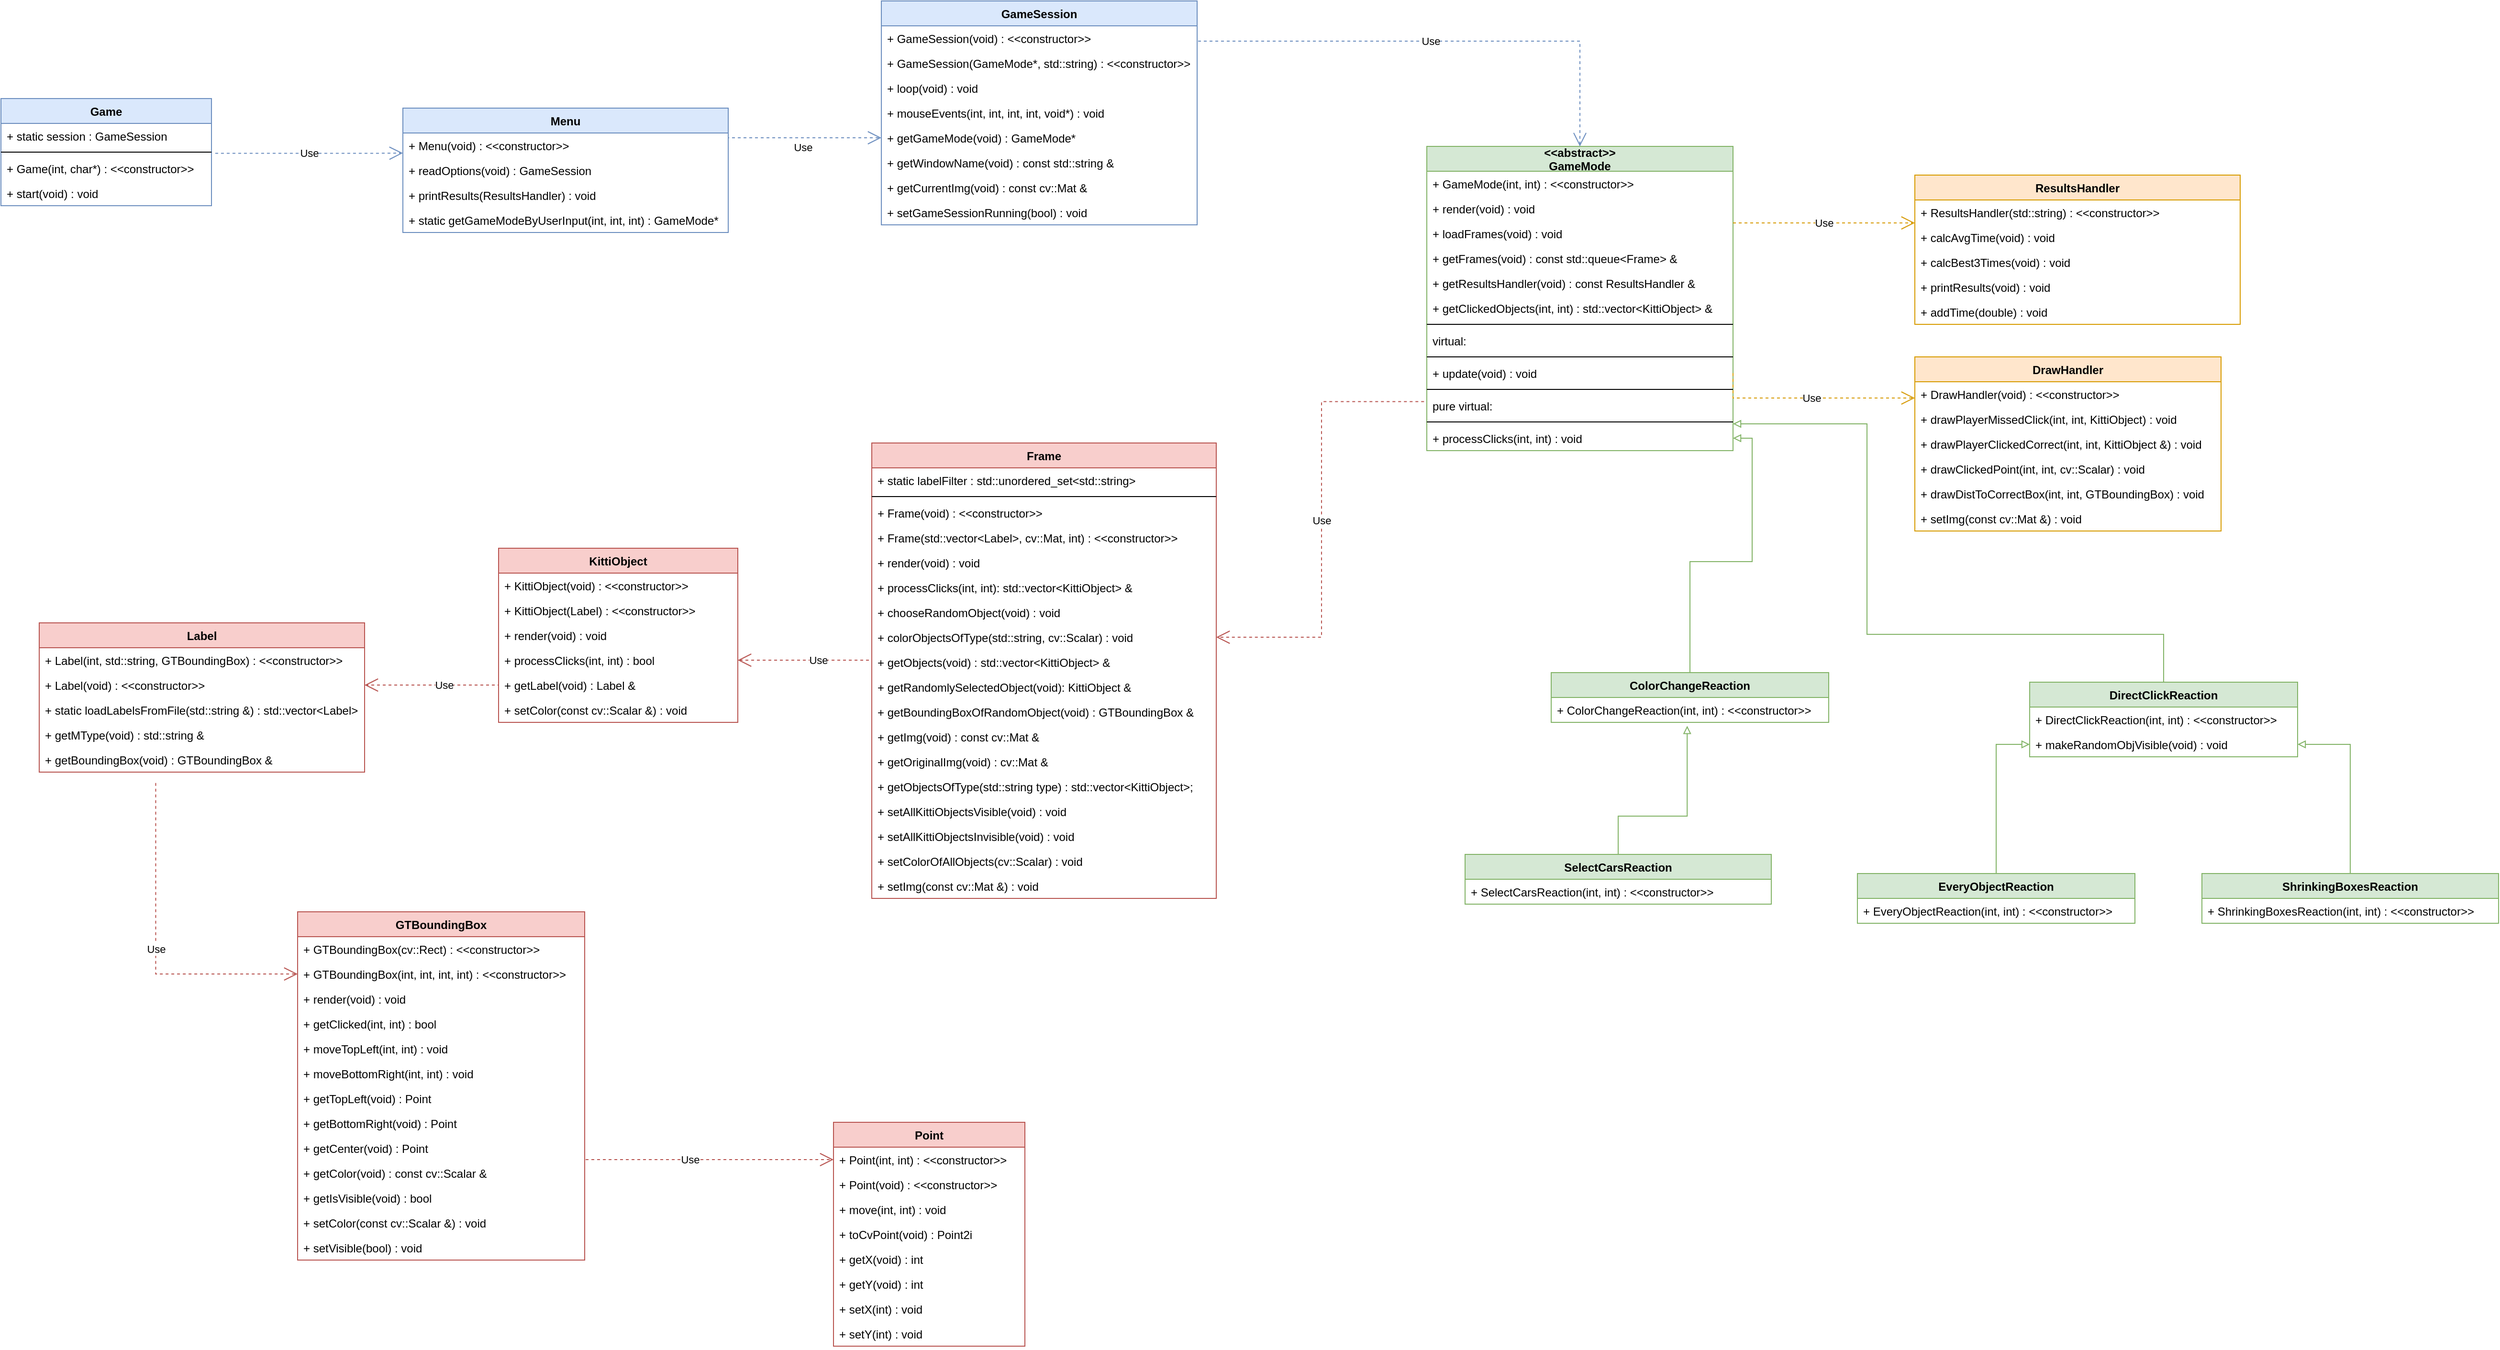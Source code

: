 <mxfile version="22.1.22" type="embed">
  <diagram id="x6piOwpeMdXFLb7wN4Yk" name="Page-1">
    <mxGraphModel dx="1351" dy="617" grid="1" gridSize="10" guides="1" tooltips="1" connect="1" arrows="1" fold="1" page="1" pageScale="1" pageWidth="850" pageHeight="1100" math="0" shadow="0">
      <root>
        <mxCell id="0" />
        <mxCell id="1" parent="0" />
        <mxCell id="378" value="Game" style="swimlane;fontStyle=1;childLayout=stackLayout;horizontal=1;startSize=26;horizontalStack=0;resizeParent=1;resizeParentMax=0;resizeLast=0;collapsible=1;marginBottom=0;fillColor=#dae8fc;strokeColor=#6c8ebf;fontColor=#000000;" parent="1" vertex="1">
          <mxGeometry x="-780" y="390" width="220" height="112" as="geometry" />
        </mxCell>
        <mxCell id="379" value="+ static session : GameSession" style="text;strokeColor=none;fillColor=none;align=left;verticalAlign=top;spacingLeft=4;spacingRight=4;overflow=hidden;rotatable=0;points=[[0,0.5],[1,0.5]];portConstraint=eastwest;" parent="378" vertex="1">
          <mxGeometry y="26" width="220" height="26" as="geometry" />
        </mxCell>
        <mxCell id="380" value="" style="line;strokeWidth=1;fillColor=none;align=left;verticalAlign=middle;spacingTop=-1;spacingLeft=3;spacingRight=3;rotatable=0;labelPosition=right;points=[];portConstraint=eastwest;" parent="378" vertex="1">
          <mxGeometry y="52" width="220" height="8" as="geometry" />
        </mxCell>
        <mxCell id="381" value="+ Game(int, char*) : &lt;&lt;constructor&gt;&gt;" style="text;strokeColor=none;fillColor=none;align=left;verticalAlign=top;spacingLeft=4;spacingRight=4;overflow=hidden;rotatable=0;points=[[0,0.5],[1,0.5]];portConstraint=eastwest;" parent="378" vertex="1">
          <mxGeometry y="60" width="220" height="26" as="geometry" />
        </mxCell>
        <mxCell id="383" value="+ start(void) : void" style="text;strokeColor=none;fillColor=none;align=left;verticalAlign=top;spacingLeft=4;spacingRight=4;overflow=hidden;rotatable=0;points=[[0,0.5],[1,0.5]];portConstraint=eastwest;" parent="378" vertex="1">
          <mxGeometry y="86" width="220" height="26" as="geometry" />
        </mxCell>
        <mxCell id="385" value="GameSession  " style="swimlane;fontStyle=1;childLayout=stackLayout;horizontal=1;startSize=26;horizontalStack=0;resizeParent=1;resizeParentMax=0;resizeLast=0;collapsible=1;marginBottom=0;fillColor=#dae8fc;strokeColor=#6c8ebf;fontColor=#000000;" parent="1" vertex="1">
          <mxGeometry x="140" y="288" width="330" height="234" as="geometry" />
        </mxCell>
        <mxCell id="386" value="+ GameSession(void) : &lt;&lt;constructor&gt;&gt;" style="text;strokeColor=none;fillColor=none;align=left;verticalAlign=top;spacingLeft=4;spacingRight=4;overflow=hidden;rotatable=0;points=[[0,0.5],[1,0.5]];portConstraint=eastwest;" parent="385" vertex="1">
          <mxGeometry y="26" width="330" height="26" as="geometry" />
        </mxCell>
        <mxCell id="387" value="+ GameSession(GameMode*, std::string) : &lt;&lt;constructor&gt;&gt;" style="text;strokeColor=none;fillColor=none;align=left;verticalAlign=top;spacingLeft=4;spacingRight=4;overflow=hidden;rotatable=0;points=[[0,0.5],[1,0.5]];portConstraint=eastwest;" parent="385" vertex="1">
          <mxGeometry y="52" width="330" height="26" as="geometry" />
        </mxCell>
        <mxCell id="388" value="+ loop(void) : void" style="text;strokeColor=none;fillColor=none;align=left;verticalAlign=top;spacingLeft=4;spacingRight=4;overflow=hidden;rotatable=0;points=[[0,0.5],[1,0.5]];portConstraint=eastwest;" parent="385" vertex="1">
          <mxGeometry y="78" width="330" height="26" as="geometry" />
        </mxCell>
        <mxCell id="391" value="+ mouseEvents(int, int, int, int, void*) : void" style="text;strokeColor=none;fillColor=none;align=left;verticalAlign=top;spacingLeft=4;spacingRight=4;overflow=hidden;rotatable=0;points=[[0,0.5],[1,0.5]];portConstraint=eastwest;" parent="385" vertex="1">
          <mxGeometry y="104" width="330" height="26" as="geometry" />
        </mxCell>
        <mxCell id="392" value="+ getGameMode(void) : GameMode*" style="text;strokeColor=none;fillColor=none;align=left;verticalAlign=top;spacingLeft=4;spacingRight=4;overflow=hidden;rotatable=0;points=[[0,0.5],[1,0.5]];portConstraint=eastwest;" parent="385" vertex="1">
          <mxGeometry y="130" width="330" height="26" as="geometry" />
        </mxCell>
        <mxCell id="393" value="+ getWindowName(void) : const std::string &amp;" style="text;strokeColor=none;fillColor=none;align=left;verticalAlign=top;spacingLeft=4;spacingRight=4;overflow=hidden;rotatable=0;points=[[0,0.5],[1,0.5]];portConstraint=eastwest;" parent="385" vertex="1">
          <mxGeometry y="156" width="330" height="26" as="geometry" />
        </mxCell>
        <mxCell id="395" value="+ getCurrentImg(void) : const cv::Mat &amp;" style="text;strokeColor=none;fillColor=none;align=left;verticalAlign=top;spacingLeft=4;spacingRight=4;overflow=hidden;rotatable=0;points=[[0,0.5],[1,0.5]];portConstraint=eastwest;" parent="385" vertex="1">
          <mxGeometry y="182" width="330" height="26" as="geometry" />
        </mxCell>
        <mxCell id="397" value="+ setGameSessionRunning(bool) : void" style="text;strokeColor=none;fillColor=none;align=left;verticalAlign=top;spacingLeft=4;spacingRight=4;overflow=hidden;rotatable=0;points=[[0,0.5],[1,0.5]];portConstraint=eastwest;" parent="385" vertex="1">
          <mxGeometry y="208" width="330" height="26" as="geometry" />
        </mxCell>
        <mxCell id="398" value="Menu" style="swimlane;fontStyle=1;childLayout=stackLayout;horizontal=1;startSize=26;horizontalStack=0;resizeParent=1;resizeParentMax=0;resizeLast=0;collapsible=1;marginBottom=0;fillColor=#dae8fc;strokeColor=#6c8ebf;fontColor=#000000;" parent="1" vertex="1">
          <mxGeometry x="-360" y="400" width="340" height="130" as="geometry" />
        </mxCell>
        <mxCell id="401" value="+ Menu(void) : &lt;&lt;constructor&gt;&gt;" style="text;strokeColor=none;fillColor=none;align=left;verticalAlign=top;spacingLeft=4;spacingRight=4;overflow=hidden;rotatable=0;points=[[0,0.5],[1,0.5]];portConstraint=eastwest;" parent="398" vertex="1">
          <mxGeometry y="26" width="340" height="26" as="geometry" />
        </mxCell>
        <mxCell id="402" value="+ readOptions(void) : GameSession" style="text;strokeColor=none;fillColor=none;align=left;verticalAlign=top;spacingLeft=4;spacingRight=4;overflow=hidden;rotatable=0;points=[[0,0.5],[1,0.5]];portConstraint=eastwest;" parent="398" vertex="1">
          <mxGeometry y="52" width="340" height="26" as="geometry" />
        </mxCell>
        <mxCell id="404" value="+ printResults(ResultsHandler) : void" style="text;strokeColor=none;fillColor=none;align=left;verticalAlign=top;spacingLeft=4;spacingRight=4;overflow=hidden;rotatable=0;points=[[0,0.5],[1,0.5]];portConstraint=eastwest;" parent="398" vertex="1">
          <mxGeometry y="78" width="340" height="26" as="geometry" />
        </mxCell>
        <mxCell id="403" value="+ static getGameModeByUserInput(int, int, int) : GameMode*" style="text;strokeColor=none;fillColor=none;align=left;verticalAlign=top;spacingLeft=4;spacingRight=4;overflow=hidden;rotatable=0;points=[[0,0.5],[1,0.5]];portConstraint=eastwest;" parent="398" vertex="1">
          <mxGeometry y="104" width="340" height="26" as="geometry" />
        </mxCell>
        <mxCell id="405" value="DrawHandler" style="swimlane;fontStyle=1;childLayout=stackLayout;horizontal=1;startSize=26;horizontalStack=0;resizeParent=1;resizeParentMax=0;resizeLast=0;collapsible=1;marginBottom=0;fillColor=#ffe6cc;strokeColor=#d79b00;fontColor=#000000;" parent="1" vertex="1">
          <mxGeometry x="1220" y="660" width="320" height="182" as="geometry" />
        </mxCell>
        <mxCell id="406" value="+ DrawHandler(void) : &lt;&lt;constructor&gt;&gt;" style="text;strokeColor=none;fillColor=none;align=left;verticalAlign=top;spacingLeft=4;spacingRight=4;overflow=hidden;rotatable=0;points=[[0,0.5],[1,0.5]];portConstraint=eastwest;" parent="405" vertex="1">
          <mxGeometry y="26" width="320" height="26" as="geometry" />
        </mxCell>
        <mxCell id="407" value="+ drawPlayerMissedClick(int, int, KittiObject) : void" style="text;strokeColor=none;fillColor=none;align=left;verticalAlign=top;spacingLeft=4;spacingRight=4;overflow=hidden;rotatable=0;points=[[0,0.5],[1,0.5]];portConstraint=eastwest;" parent="405" vertex="1">
          <mxGeometry y="52" width="320" height="26" as="geometry" />
        </mxCell>
        <mxCell id="408" value="+ drawPlayerClickedCorrect(int, int, KittiObject &amp;) : void" style="text;strokeColor=none;fillColor=none;align=left;verticalAlign=top;spacingLeft=4;spacingRight=4;overflow=hidden;rotatable=0;points=[[0,0.5],[1,0.5]];portConstraint=eastwest;" parent="405" vertex="1">
          <mxGeometry y="78" width="320" height="26" as="geometry" />
        </mxCell>
        <mxCell id="409" value="+ drawClickedPoint(int, int, cv::Scalar) : void" style="text;strokeColor=none;fillColor=none;align=left;verticalAlign=top;spacingLeft=4;spacingRight=4;overflow=hidden;rotatable=0;points=[[0,0.5],[1,0.5]];portConstraint=eastwest;" parent="405" vertex="1">
          <mxGeometry y="104" width="320" height="26" as="geometry" />
        </mxCell>
        <mxCell id="410" value="+ drawDistToCorrectBox(int, int, GTBoundingBox) : void" style="text;strokeColor=none;fillColor=none;align=left;verticalAlign=top;spacingLeft=4;spacingRight=4;overflow=hidden;rotatable=0;points=[[0,0.5],[1,0.5]];portConstraint=eastwest;" parent="405" vertex="1">
          <mxGeometry y="130" width="320" height="26" as="geometry" />
        </mxCell>
        <mxCell id="411" value="+ setImg(const cv::Mat &amp;) : void" style="text;strokeColor=none;fillColor=none;align=left;verticalAlign=top;spacingLeft=4;spacingRight=4;overflow=hidden;rotatable=0;points=[[0,0.5],[1,0.5]];portConstraint=eastwest;" parent="405" vertex="1">
          <mxGeometry y="156" width="320" height="26" as="geometry" />
        </mxCell>
        <mxCell id="412" value="Frame" style="swimlane;fontStyle=1;childLayout=stackLayout;horizontal=1;startSize=26;horizontalStack=0;resizeParent=1;resizeParentMax=0;resizeLast=0;collapsible=1;marginBottom=0;fillColor=#f8cecc;strokeColor=#b85450;fontColor=#000000;" parent="1" vertex="1">
          <mxGeometry x="130" y="750" width="360" height="476" as="geometry" />
        </mxCell>
        <mxCell id="561" value="+ static labelFilter : std::unordered_set&lt;std::string&gt;" style="text;strokeColor=none;fillColor=none;align=left;verticalAlign=top;spacingLeft=4;spacingRight=4;overflow=hidden;rotatable=0;points=[[0,0.5],[1,0.5]];portConstraint=eastwest;" vertex="1" parent="412">
          <mxGeometry y="26" width="360" height="26" as="geometry" />
        </mxCell>
        <mxCell id="562" value="" style="line;strokeWidth=1;fillColor=none;align=left;verticalAlign=middle;spacingTop=-1;spacingLeft=3;spacingRight=3;rotatable=0;labelPosition=right;points=[];portConstraint=eastwest;" vertex="1" parent="412">
          <mxGeometry y="52" width="360" height="8" as="geometry" />
        </mxCell>
        <mxCell id="413" value="+ Frame(void) : &lt;&lt;constructor&gt;&gt;" style="text;strokeColor=none;fillColor=none;align=left;verticalAlign=top;spacingLeft=4;spacingRight=4;overflow=hidden;rotatable=0;points=[[0,0.5],[1,0.5]];portConstraint=eastwest;" parent="412" vertex="1">
          <mxGeometry y="60" width="360" height="26" as="geometry" />
        </mxCell>
        <mxCell id="414" value="+ Frame(std::vector&lt;Label&gt;, cv::Mat, int) : &lt;&lt;constructor&gt;&gt;" style="text;strokeColor=none;fillColor=none;align=left;verticalAlign=top;spacingLeft=4;spacingRight=4;overflow=hidden;rotatable=0;points=[[0,0.5],[1,0.5]];portConstraint=eastwest;" parent="412" vertex="1">
          <mxGeometry y="86" width="360" height="26" as="geometry" />
        </mxCell>
        <mxCell id="416" value="+ render(void) : void" style="text;strokeColor=none;fillColor=none;align=left;verticalAlign=top;spacingLeft=4;spacingRight=4;overflow=hidden;rotatable=0;points=[[0,0.5],[1,0.5]];portConstraint=eastwest;" parent="412" vertex="1">
          <mxGeometry y="112" width="360" height="26" as="geometry" />
        </mxCell>
        <mxCell id="417" value="+ processClicks(int, int): std::vector&lt;KittiObject&gt; &amp;" style="text;strokeColor=none;fillColor=none;align=left;verticalAlign=top;spacingLeft=4;spacingRight=4;overflow=hidden;rotatable=0;points=[[0,0.5],[1,0.5]];portConstraint=eastwest;" parent="412" vertex="1">
          <mxGeometry y="138" width="360" height="26" as="geometry" />
        </mxCell>
        <mxCell id="418" value="+ chooseRandomObject(void) : void" style="text;strokeColor=none;fillColor=none;align=left;verticalAlign=top;spacingLeft=4;spacingRight=4;overflow=hidden;rotatable=0;points=[[0,0.5],[1,0.5]];portConstraint=eastwest;" parent="412" vertex="1">
          <mxGeometry y="164" width="360" height="26" as="geometry" />
        </mxCell>
        <mxCell id="428" value="+ colorObjectsOfType(std::string, cv::Scalar) : void" style="text;strokeColor=none;fillColor=none;align=left;verticalAlign=top;spacingLeft=4;spacingRight=4;overflow=hidden;rotatable=0;points=[[0,0.5],[1,0.5]];portConstraint=eastwest;" parent="412" vertex="1">
          <mxGeometry y="190" width="360" height="26" as="geometry" />
        </mxCell>
        <mxCell id="421" value="+ getObjects(void) : std::vector&lt;KittiObject&gt; &amp;" style="text;strokeColor=none;fillColor=none;align=left;verticalAlign=top;spacingLeft=4;spacingRight=4;overflow=hidden;rotatable=0;points=[[0,0.5],[1,0.5]];portConstraint=eastwest;" parent="412" vertex="1">
          <mxGeometry y="216" width="360" height="26" as="geometry" />
        </mxCell>
        <mxCell id="422" value="+ getRandomlySelectedObject(void): KittiObject &amp;" style="text;strokeColor=none;fillColor=none;align=left;verticalAlign=top;spacingLeft=4;spacingRight=4;overflow=hidden;rotatable=0;points=[[0,0.5],[1,0.5]];portConstraint=eastwest;" parent="412" vertex="1">
          <mxGeometry y="242" width="360" height="26" as="geometry" />
        </mxCell>
        <mxCell id="423" value="+ getBoundingBoxOfRandomObject(void) : GTBoundingBox &amp;" style="text;strokeColor=none;fillColor=none;align=left;verticalAlign=top;spacingLeft=4;spacingRight=4;overflow=hidden;rotatable=0;points=[[0,0.5],[1,0.5]];portConstraint=eastwest;" parent="412" vertex="1">
          <mxGeometry y="268" width="360" height="26" as="geometry" />
        </mxCell>
        <mxCell id="426" value="+ getImg(void) : const cv::Mat &amp;" style="text;strokeColor=none;fillColor=none;align=left;verticalAlign=top;spacingLeft=4;spacingRight=4;overflow=hidden;rotatable=0;points=[[0,0.5],[1,0.5]];portConstraint=eastwest;" parent="412" vertex="1">
          <mxGeometry y="294" width="360" height="26" as="geometry" />
        </mxCell>
        <mxCell id="427" value="+ getOriginalImg(void) : cv::Mat &amp;" style="text;strokeColor=none;fillColor=none;align=left;verticalAlign=top;spacingLeft=4;spacingRight=4;overflow=hidden;rotatable=0;points=[[0,0.5],[1,0.5]];portConstraint=eastwest;" parent="412" vertex="1">
          <mxGeometry y="320" width="360" height="26" as="geometry" />
        </mxCell>
        <mxCell id="429" value="+ getObjectsOfType(std::string type) : std::vector&lt;KittiObject&gt;;" style="text;strokeColor=none;fillColor=none;align=left;verticalAlign=top;spacingLeft=4;spacingRight=4;overflow=hidden;rotatable=0;points=[[0,0.5],[1,0.5]];portConstraint=eastwest;" parent="412" vertex="1">
          <mxGeometry y="346" width="360" height="26" as="geometry" />
        </mxCell>
        <mxCell id="419" value="+ setAllKittiObjectsVisible(void) : void" style="text;strokeColor=none;fillColor=none;align=left;verticalAlign=top;spacingLeft=4;spacingRight=4;overflow=hidden;rotatable=0;points=[[0,0.5],[1,0.5]];portConstraint=eastwest;" parent="412" vertex="1">
          <mxGeometry y="372" width="360" height="26" as="geometry" />
        </mxCell>
        <mxCell id="420" value="+ setAllKittiObjectsInvisible(void) : void" style="text;strokeColor=none;fillColor=none;align=left;verticalAlign=top;spacingLeft=4;spacingRight=4;overflow=hidden;rotatable=0;points=[[0,0.5],[1,0.5]];portConstraint=eastwest;" parent="412" vertex="1">
          <mxGeometry y="398" width="360" height="26" as="geometry" />
        </mxCell>
        <mxCell id="424" value="+ setColorOfAllObjects(cv::Scalar) : void" style="text;strokeColor=none;fillColor=none;align=left;verticalAlign=top;spacingLeft=4;spacingRight=4;overflow=hidden;rotatable=0;points=[[0,0.5],[1,0.5]];portConstraint=eastwest;" parent="412" vertex="1">
          <mxGeometry y="424" width="360" height="26" as="geometry" />
        </mxCell>
        <mxCell id="425" value="+ setImg(const cv::Mat &amp;) : void" style="text;strokeColor=none;fillColor=none;align=left;verticalAlign=top;spacingLeft=4;spacingRight=4;overflow=hidden;rotatable=0;points=[[0,0.5],[1,0.5]];portConstraint=eastwest;" parent="412" vertex="1">
          <mxGeometry y="450" width="360" height="26" as="geometry" />
        </mxCell>
        <mxCell id="430" value="KittiObject" style="swimlane;fontStyle=1;childLayout=stackLayout;horizontal=1;startSize=26;horizontalStack=0;resizeParent=1;resizeParentMax=0;resizeLast=0;collapsible=1;marginBottom=0;fillColor=#f8cecc;strokeColor=#b85450;fontColor=#000000;" parent="1" vertex="1">
          <mxGeometry x="-260" y="860" width="250" height="182" as="geometry" />
        </mxCell>
        <mxCell id="431" value="+ KittiObject(void) : &lt;&lt;constructor&gt;&gt;" style="text;strokeColor=none;fillColor=none;align=left;verticalAlign=top;spacingLeft=4;spacingRight=4;overflow=hidden;rotatable=0;points=[[0,0.5],[1,0.5]];portConstraint=eastwest;" parent="430" vertex="1">
          <mxGeometry y="26" width="250" height="26" as="geometry" />
        </mxCell>
        <mxCell id="433" value="+ KittiObject(Label) : &lt;&lt;constructor&gt;&gt;" style="text;strokeColor=none;fillColor=none;align=left;verticalAlign=top;spacingLeft=4;spacingRight=4;overflow=hidden;rotatable=0;points=[[0,0.5],[1,0.5]];portConstraint=eastwest;" parent="430" vertex="1">
          <mxGeometry y="52" width="250" height="26" as="geometry" />
        </mxCell>
        <mxCell id="434" value="+ render(void) : void" style="text;strokeColor=none;fillColor=none;align=left;verticalAlign=top;spacingLeft=4;spacingRight=4;overflow=hidden;rotatable=0;points=[[0,0.5],[1,0.5]];portConstraint=eastwest;" parent="430" vertex="1">
          <mxGeometry y="78" width="250" height="26" as="geometry" />
        </mxCell>
        <mxCell id="437" value="+ processClicks(int, int) : bool" style="text;strokeColor=none;fillColor=none;align=left;verticalAlign=top;spacingLeft=4;spacingRight=4;overflow=hidden;rotatable=0;points=[[0,0.5],[1,0.5]];portConstraint=eastwest;" parent="430" vertex="1">
          <mxGeometry y="104" width="250" height="26" as="geometry" />
        </mxCell>
        <mxCell id="438" value="+ getLabel(void) : Label &amp;" style="text;strokeColor=none;fillColor=none;align=left;verticalAlign=top;spacingLeft=4;spacingRight=4;overflow=hidden;rotatable=0;points=[[0,0.5],[1,0.5]];portConstraint=eastwest;" parent="430" vertex="1">
          <mxGeometry y="130" width="250" height="26" as="geometry" />
        </mxCell>
        <mxCell id="435" value="+ setColor(const cv::Scalar &amp;) : void" style="text;strokeColor=none;fillColor=none;align=left;verticalAlign=top;spacingLeft=4;spacingRight=4;overflow=hidden;rotatable=0;points=[[0,0.5],[1,0.5]];portConstraint=eastwest;" parent="430" vertex="1">
          <mxGeometry y="156" width="250" height="26" as="geometry" />
        </mxCell>
        <mxCell id="439" value="ResultsHandler" style="swimlane;fontStyle=1;childLayout=stackLayout;horizontal=1;startSize=26;horizontalStack=0;resizeParent=1;resizeParentMax=0;resizeLast=0;collapsible=1;marginBottom=0;fillColor=#ffe6cc;strokeColor=#d79b00;fontColor=#000000;" parent="1" vertex="1">
          <mxGeometry x="1220" y="470" width="340" height="156" as="geometry" />
        </mxCell>
        <mxCell id="440" value="+ ResultsHandler(std::string) : &lt;&lt;constructor&gt;&gt;" style="text;strokeColor=none;fillColor=none;align=left;verticalAlign=top;spacingLeft=4;spacingRight=4;overflow=hidden;rotatable=0;points=[[0,0.5],[1,0.5]];portConstraint=eastwest;" parent="439" vertex="1">
          <mxGeometry y="26" width="340" height="26" as="geometry" />
        </mxCell>
        <mxCell id="441" value="+ calcAvgTime(void) : void" style="text;strokeColor=none;fillColor=none;align=left;verticalAlign=top;spacingLeft=4;spacingRight=4;overflow=hidden;rotatable=0;points=[[0,0.5],[1,0.5]];portConstraint=eastwest;" parent="439" vertex="1">
          <mxGeometry y="52" width="340" height="26" as="geometry" />
        </mxCell>
        <mxCell id="442" value="+ calcBest3Times(void) : void" style="text;strokeColor=none;fillColor=none;align=left;verticalAlign=top;spacingLeft=4;spacingRight=4;overflow=hidden;rotatable=0;points=[[0,0.5],[1,0.5]];portConstraint=eastwest;" parent="439" vertex="1">
          <mxGeometry y="78" width="340" height="26" as="geometry" />
        </mxCell>
        <mxCell id="443" value="+ printResults(void) : void" style="text;strokeColor=none;fillColor=none;align=left;verticalAlign=top;spacingLeft=4;spacingRight=4;overflow=hidden;rotatable=0;points=[[0,0.5],[1,0.5]];portConstraint=eastwest;" parent="439" vertex="1">
          <mxGeometry y="104" width="340" height="26" as="geometry" />
        </mxCell>
        <mxCell id="444" value="+ addTime(double) : void" style="text;strokeColor=none;fillColor=none;align=left;verticalAlign=top;spacingLeft=4;spacingRight=4;overflow=hidden;rotatable=0;points=[[0,0.5],[1,0.5]];portConstraint=eastwest;" parent="439" vertex="1">
          <mxGeometry y="130" width="340" height="26" as="geometry" />
        </mxCell>
        <mxCell id="445" value="&lt;&lt;abstract&gt;&gt;&#xa;GameMode" style="swimlane;fontStyle=1;childLayout=stackLayout;horizontal=1;startSize=26;horizontalStack=0;resizeParent=1;resizeParentMax=0;resizeLast=0;collapsible=1;marginBottom=0;fillColor=#d5e8d4;strokeColor=#82b366;fontColor=#000000;verticalAlign=middle;" parent="1" vertex="1">
          <mxGeometry x="710" y="440" width="320" height="318" as="geometry" />
        </mxCell>
        <mxCell id="446" value="+ GameMode(int, int) : &lt;&lt;constructor&gt;&gt;" style="text;strokeColor=none;fillColor=none;align=left;verticalAlign=top;spacingLeft=4;spacingRight=4;overflow=hidden;rotatable=0;points=[[0,0.5],[1,0.5]];portConstraint=eastwest;" parent="445" vertex="1">
          <mxGeometry y="26" width="320" height="26" as="geometry" />
        </mxCell>
        <mxCell id="447" value="+ render(void) : void" style="text;strokeColor=none;fillColor=none;align=left;verticalAlign=top;spacingLeft=4;spacingRight=4;overflow=hidden;rotatable=0;points=[[0,0.5],[1,0.5]];portConstraint=eastwest;" parent="445" vertex="1">
          <mxGeometry y="52" width="320" height="26" as="geometry" />
        </mxCell>
        <mxCell id="449" value="+ loadFrames(void) : void" style="text;strokeColor=none;fillColor=none;align=left;verticalAlign=top;spacingLeft=4;spacingRight=4;overflow=hidden;rotatable=0;points=[[0,0.5],[1,0.5]];portConstraint=eastwest;" parent="445" vertex="1">
          <mxGeometry y="78" width="320" height="26" as="geometry" />
        </mxCell>
        <mxCell id="453" value="+ getFrames(void) : const std::queue&lt;Frame&gt; &amp;" style="text;strokeColor=none;fillColor=none;align=left;verticalAlign=top;spacingLeft=4;spacingRight=4;overflow=hidden;rotatable=0;points=[[0,0.5],[1,0.5]];portConstraint=eastwest;" parent="445" vertex="1">
          <mxGeometry y="104" width="320" height="26" as="geometry" />
        </mxCell>
        <mxCell id="454" value="+ getResultsHandler(void) : const ResultsHandler &amp;" style="text;strokeColor=none;fillColor=none;align=left;verticalAlign=top;spacingLeft=4;spacingRight=4;overflow=hidden;rotatable=0;points=[[0,0.5],[1,0.5]];portConstraint=eastwest;" parent="445" vertex="1">
          <mxGeometry y="130" width="320" height="26" as="geometry" />
        </mxCell>
        <mxCell id="451" value="+ getClickedObjects(int, int) : std::vector&lt;KittiObject&gt; &amp;" style="text;strokeColor=none;fillColor=none;align=left;verticalAlign=top;spacingLeft=4;spacingRight=4;overflow=hidden;rotatable=0;points=[[0,0.5],[1,0.5]];portConstraint=eastwest;" parent="445" vertex="1">
          <mxGeometry y="156" width="320" height="26" as="geometry" />
        </mxCell>
        <mxCell id="455" value="" style="line;strokeWidth=1;fillColor=none;align=left;verticalAlign=middle;spacingTop=-1;spacingLeft=3;spacingRight=3;rotatable=0;labelPosition=right;points=[];portConstraint=eastwest;" parent="445" vertex="1">
          <mxGeometry y="182" width="320" height="8" as="geometry" />
        </mxCell>
        <mxCell id="456" value="virtual:" style="text;strokeColor=none;fillColor=none;align=left;verticalAlign=top;spacingLeft=4;spacingRight=4;overflow=hidden;rotatable=0;points=[[0,0.5],[1,0.5]];portConstraint=eastwest;" parent="445" vertex="1">
          <mxGeometry y="190" width="320" height="26" as="geometry" />
        </mxCell>
        <mxCell id="457" value="" style="line;strokeWidth=1;fillColor=none;align=left;verticalAlign=middle;spacingTop=-1;spacingLeft=3;spacingRight=3;rotatable=0;labelPosition=right;points=[];portConstraint=eastwest;" parent="445" vertex="1">
          <mxGeometry y="216" width="320" height="8" as="geometry" />
        </mxCell>
        <mxCell id="458" value="+ update(void) : void" style="text;strokeColor=none;fillColor=none;align=left;verticalAlign=top;spacingLeft=4;spacingRight=4;overflow=hidden;rotatable=0;points=[[0,0.5],[1,0.5]];portConstraint=eastwest;" parent="445" vertex="1">
          <mxGeometry y="224" width="320" height="26" as="geometry" />
        </mxCell>
        <mxCell id="461" value="" style="line;strokeWidth=1;fillColor=none;align=left;verticalAlign=middle;spacingTop=-1;spacingLeft=3;spacingRight=3;rotatable=0;labelPosition=right;points=[];portConstraint=eastwest;" parent="445" vertex="1">
          <mxGeometry y="250" width="320" height="8" as="geometry" />
        </mxCell>
        <mxCell id="462" value="pure virtual:" style="text;strokeColor=none;fillColor=none;align=left;verticalAlign=top;spacingLeft=4;spacingRight=4;overflow=hidden;rotatable=0;points=[[0,0.5],[1,0.5]];portConstraint=eastwest;" parent="445" vertex="1">
          <mxGeometry y="258" width="320" height="26" as="geometry" />
        </mxCell>
        <mxCell id="463" value="" style="line;strokeWidth=1;fillColor=none;align=left;verticalAlign=middle;spacingTop=-1;spacingLeft=3;spacingRight=3;rotatable=0;labelPosition=right;points=[];portConstraint=eastwest;" parent="445" vertex="1">
          <mxGeometry y="284" width="320" height="8" as="geometry" />
        </mxCell>
        <mxCell id="465" value="+ processClicks(int, int) : void" style="text;strokeColor=none;fillColor=none;align=left;verticalAlign=top;spacingLeft=4;spacingRight=4;overflow=hidden;rotatable=0;points=[[0,0.5],[1,0.5]];portConstraint=eastwest;" parent="445" vertex="1">
          <mxGeometry y="292" width="320" height="26" as="geometry" />
        </mxCell>
        <mxCell id="466" value="ColorChangeReaction  " style="swimlane;fontStyle=1;childLayout=stackLayout;horizontal=1;startSize=26;horizontalStack=0;resizeParent=1;resizeParentMax=0;resizeLast=0;collapsible=1;marginBottom=0;fillColor=#d5e8d4;strokeColor=#82b366;fontColor=#000000;" parent="1" vertex="1">
          <mxGeometry x="840" y="990" width="290" height="52" as="geometry" />
        </mxCell>
        <mxCell id="467" value="+ ColorChangeReaction(int, int) : &lt;&lt;constructor&gt;&gt;" style="text;strokeColor=none;fillColor=none;align=left;verticalAlign=top;spacingLeft=4;spacingRight=4;overflow=hidden;rotatable=0;points=[[0,0.5],[1,0.5]];portConstraint=eastwest;" parent="466" vertex="1">
          <mxGeometry y="26" width="290" height="26" as="geometry" />
        </mxCell>
        <mxCell id="473" value="DirectClickReaction" style="swimlane;fontStyle=1;childLayout=stackLayout;horizontal=1;startSize=26;horizontalStack=0;resizeParent=1;resizeParentMax=0;resizeLast=0;collapsible=1;marginBottom=0;fillColor=#d5e8d4;strokeColor=#82b366;fontColor=#000000;" parent="1" vertex="1">
          <mxGeometry x="1340" y="1000" width="280" height="78" as="geometry" />
        </mxCell>
        <mxCell id="474" value="+ DirectClickReaction(int, int) : &lt;&lt;constructor&gt;&gt;" style="text;strokeColor=none;fillColor=none;align=left;verticalAlign=top;spacingLeft=4;spacingRight=4;overflow=hidden;rotatable=0;points=[[0,0.5],[1,0.5]];portConstraint=eastwest;" parent="473" vertex="1">
          <mxGeometry y="26" width="280" height="26" as="geometry" />
        </mxCell>
        <mxCell id="476" value="+ makeRandomObjVisible(void) : void" style="text;strokeColor=none;fillColor=none;align=left;verticalAlign=top;spacingLeft=4;spacingRight=4;overflow=hidden;rotatable=0;points=[[0,0.5],[1,0.5]];portConstraint=eastwest;" parent="473" vertex="1">
          <mxGeometry y="52" width="280" height="26" as="geometry" />
        </mxCell>
        <mxCell id="477" value="EveryObjectReaction" style="swimlane;fontStyle=1;childLayout=stackLayout;horizontal=1;startSize=26;horizontalStack=0;resizeParent=1;resizeParentMax=0;resizeLast=0;collapsible=1;marginBottom=0;fillColor=#d5e8d4;strokeColor=#82b366;fontColor=#000000;" parent="1" vertex="1">
          <mxGeometry x="1160" y="1200" width="290" height="52" as="geometry" />
        </mxCell>
        <mxCell id="478" value="+ EveryObjectReaction(int, int) : &lt;&lt;constructor&gt;&gt;" style="text;strokeColor=none;fillColor=none;align=left;verticalAlign=top;spacingLeft=4;spacingRight=4;overflow=hidden;rotatable=0;points=[[0,0.5],[1,0.5]];portConstraint=eastwest;fontColor=#000000;" parent="477" vertex="1">
          <mxGeometry y="26" width="290" height="26" as="geometry" />
        </mxCell>
        <mxCell id="479" value="SelectCarsReaction" style="swimlane;fontStyle=1;childLayout=stackLayout;horizontal=1;startSize=26;horizontalStack=0;resizeParent=1;resizeParentMax=0;resizeLast=0;collapsible=1;marginBottom=0;fillColor=#d5e8d4;strokeColor=#82b366;fontColor=#000000;" parent="1" vertex="1">
          <mxGeometry x="750" y="1180" width="320" height="52" as="geometry" />
        </mxCell>
        <mxCell id="480" value="+ SelectCarsReaction(int, int) : &lt;&lt;constructor&gt;&gt;" style="text;strokeColor=none;fillColor=none;align=left;verticalAlign=top;spacingLeft=4;spacingRight=4;overflow=hidden;rotatable=0;points=[[0,0.5],[1,0.5]];portConstraint=eastwest;" parent="479" vertex="1">
          <mxGeometry y="26" width="320" height="26" as="geometry" />
        </mxCell>
        <mxCell id="488" value="ShrinkingBoxesReaction" style="swimlane;fontStyle=1;childLayout=stackLayout;horizontal=1;startSize=26;horizontalStack=0;resizeParent=1;resizeParentMax=0;resizeLast=0;collapsible=1;marginBottom=0;fillColor=#d5e8d4;strokeColor=#82b366;fontColor=#000000;" parent="1" vertex="1">
          <mxGeometry x="1520" y="1200" width="310" height="52" as="geometry" />
        </mxCell>
        <mxCell id="489" value="+ ShrinkingBoxesReaction(int, int) : &lt;&lt;constructor&gt;&gt;" style="text;strokeColor=none;fillColor=none;align=left;verticalAlign=top;spacingLeft=4;spacingRight=4;overflow=hidden;rotatable=0;points=[[0,0.5],[1,0.5]];portConstraint=eastwest;" parent="488" vertex="1">
          <mxGeometry y="26" width="310" height="26" as="geometry" />
        </mxCell>
        <mxCell id="495" value="GTBoundingBox" style="swimlane;fontStyle=1;childLayout=stackLayout;horizontal=1;startSize=26;horizontalStack=0;resizeParent=1;resizeParentMax=0;resizeLast=0;collapsible=1;marginBottom=0;fillColor=#f8cecc;strokeColor=#b85450;fontColor=#000000;" parent="1" vertex="1">
          <mxGeometry x="-470" y="1240" width="300" height="364" as="geometry" />
        </mxCell>
        <mxCell id="496" value="+ GTBoundingBox(cv::Rect) : &lt;&lt;constructor&gt;&gt;" style="text;strokeColor=none;fillColor=none;align=left;verticalAlign=top;spacingLeft=4;spacingRight=4;overflow=hidden;rotatable=0;points=[[0,0.5],[1,0.5]];portConstraint=eastwest;" parent="495" vertex="1">
          <mxGeometry y="26" width="300" height="26" as="geometry" />
        </mxCell>
        <mxCell id="497" value="+ GTBoundingBox(int, int, int, int) : &lt;&lt;constructor&gt;&gt;" style="text;strokeColor=none;fillColor=none;align=left;verticalAlign=top;spacingLeft=4;spacingRight=4;overflow=hidden;rotatable=0;points=[[0,0.5],[1,0.5]];portConstraint=eastwest;" parent="495" vertex="1">
          <mxGeometry y="52" width="300" height="26" as="geometry" />
        </mxCell>
        <mxCell id="498" value="+ render(void) : void" style="text;strokeColor=none;fillColor=none;align=left;verticalAlign=top;spacingLeft=4;spacingRight=4;overflow=hidden;rotatable=0;points=[[0,0.5],[1,0.5]];portConstraint=eastwest;" parent="495" vertex="1">
          <mxGeometry y="78" width="300" height="26" as="geometry" />
        </mxCell>
        <mxCell id="499" value="+ getClicked(int, int) : bool" style="text;strokeColor=none;fillColor=none;align=left;verticalAlign=top;spacingLeft=4;spacingRight=4;overflow=hidden;rotatable=0;points=[[0,0.5],[1,0.5]];portConstraint=eastwest;" parent="495" vertex="1">
          <mxGeometry y="104" width="300" height="26" as="geometry" />
        </mxCell>
        <mxCell id="506" value="+ moveTopLeft(int, int) : void" style="text;strokeColor=none;fillColor=none;align=left;verticalAlign=top;spacingLeft=4;spacingRight=4;overflow=hidden;rotatable=0;points=[[0,0.5],[1,0.5]];portConstraint=eastwest;" parent="495" vertex="1">
          <mxGeometry y="130" width="300" height="26" as="geometry" />
        </mxCell>
        <mxCell id="507" value="+ moveBottomRight(int, int) : void" style="text;strokeColor=none;fillColor=none;align=left;verticalAlign=top;spacingLeft=4;spacingRight=4;overflow=hidden;rotatable=0;points=[[0,0.5],[1,0.5]];portConstraint=eastwest;" parent="495" vertex="1">
          <mxGeometry y="156" width="300" height="26" as="geometry" />
        </mxCell>
        <mxCell id="504" value="+ getTopLeft(void) : Point" style="text;strokeColor=none;fillColor=none;align=left;verticalAlign=top;spacingLeft=4;spacingRight=4;overflow=hidden;rotatable=0;points=[[0,0.5],[1,0.5]];portConstraint=eastwest;" parent="495" vertex="1">
          <mxGeometry y="182" width="300" height="26" as="geometry" />
        </mxCell>
        <mxCell id="505" value="+ getBottomRight(void) : Point" style="text;strokeColor=none;fillColor=none;align=left;verticalAlign=top;spacingLeft=4;spacingRight=4;overflow=hidden;rotatable=0;points=[[0,0.5],[1,0.5]];portConstraint=eastwest;" parent="495" vertex="1">
          <mxGeometry y="208" width="300" height="26" as="geometry" />
        </mxCell>
        <mxCell id="508" value="+ getCenter(void) : Point" style="text;strokeColor=none;fillColor=none;align=left;verticalAlign=top;spacingLeft=4;spacingRight=4;overflow=hidden;rotatable=0;points=[[0,0.5],[1,0.5]];portConstraint=eastwest;" parent="495" vertex="1">
          <mxGeometry y="234" width="300" height="26" as="geometry" />
        </mxCell>
        <mxCell id="500" value="+ getColor(void) : const cv::Scalar &amp;" style="text;strokeColor=none;fillColor=none;align=left;verticalAlign=top;spacingLeft=4;spacingRight=4;overflow=hidden;rotatable=0;points=[[0,0.5],[1,0.5]];portConstraint=eastwest;" parent="495" vertex="1">
          <mxGeometry y="260" width="300" height="26" as="geometry" />
        </mxCell>
        <mxCell id="502" value="+ getIsVisible(void) : bool" style="text;strokeColor=none;fillColor=none;align=left;verticalAlign=top;spacingLeft=4;spacingRight=4;overflow=hidden;rotatable=0;points=[[0,0.5],[1,0.5]];portConstraint=eastwest;" parent="495" vertex="1">
          <mxGeometry y="286" width="300" height="26" as="geometry" />
        </mxCell>
        <mxCell id="501" value="+ setColor(const cv::Scalar &amp;) : void" style="text;strokeColor=none;fillColor=none;align=left;verticalAlign=top;spacingLeft=4;spacingRight=4;overflow=hidden;rotatable=0;points=[[0,0.5],[1,0.5]];portConstraint=eastwest;" parent="495" vertex="1">
          <mxGeometry y="312" width="300" height="26" as="geometry" />
        </mxCell>
        <mxCell id="503" value="+ setVisible(bool) : void" style="text;strokeColor=none;fillColor=none;align=left;verticalAlign=top;spacingLeft=4;spacingRight=4;overflow=hidden;rotatable=0;points=[[0,0.5],[1,0.5]];portConstraint=eastwest;" parent="495" vertex="1">
          <mxGeometry y="338" width="300" height="26" as="geometry" />
        </mxCell>
        <mxCell id="509" value="Point  " style="swimlane;fontStyle=1;childLayout=stackLayout;horizontal=1;startSize=26;horizontalStack=0;resizeParent=1;resizeParentMax=0;resizeLast=0;collapsible=1;marginBottom=0;fillColor=#f8cecc;strokeColor=#b85450;fontColor=#000000;" parent="1" vertex="1">
          <mxGeometry x="90" y="1460" width="200" height="234" as="geometry" />
        </mxCell>
        <mxCell id="510" value="+ Point(int, int) : &lt;&lt;constructor&gt;&gt;" style="text;strokeColor=none;fillColor=none;align=left;verticalAlign=top;spacingLeft=4;spacingRight=4;overflow=hidden;rotatable=0;points=[[0,0.5],[1,0.5]];portConstraint=eastwest;" parent="509" vertex="1">
          <mxGeometry y="26" width="200" height="26" as="geometry" />
        </mxCell>
        <mxCell id="511" value="+ Point(void) : &lt;&lt;constructor&gt;&gt;" style="text;strokeColor=none;fillColor=none;align=left;verticalAlign=top;spacingLeft=4;spacingRight=4;overflow=hidden;rotatable=0;points=[[0,0.5],[1,0.5]];portConstraint=eastwest;" parent="509" vertex="1">
          <mxGeometry y="52" width="200" height="26" as="geometry" />
        </mxCell>
        <mxCell id="512" value="+ move(int, int) : void" style="text;strokeColor=none;fillColor=none;align=left;verticalAlign=top;spacingLeft=4;spacingRight=4;overflow=hidden;rotatable=0;points=[[0,0.5],[1,0.5]];portConstraint=eastwest;" parent="509" vertex="1">
          <mxGeometry y="78" width="200" height="26" as="geometry" />
        </mxCell>
        <mxCell id="517" value="+ toCvPoint(void) : Point2i" style="text;strokeColor=none;fillColor=none;align=left;verticalAlign=top;spacingLeft=4;spacingRight=4;overflow=hidden;rotatable=0;points=[[0,0.5],[1,0.5]];portConstraint=eastwest;" parent="509" vertex="1">
          <mxGeometry y="104" width="200" height="26" as="geometry" />
        </mxCell>
        <mxCell id="513" value="+ getX(void) : int" style="text;strokeColor=none;fillColor=none;align=left;verticalAlign=top;spacingLeft=4;spacingRight=4;overflow=hidden;rotatable=0;points=[[0,0.5],[1,0.5]];portConstraint=eastwest;" parent="509" vertex="1">
          <mxGeometry y="130" width="200" height="26" as="geometry" />
        </mxCell>
        <mxCell id="514" value="+ getY(void) : int" style="text;strokeColor=none;fillColor=none;align=left;verticalAlign=top;spacingLeft=4;spacingRight=4;overflow=hidden;rotatable=0;points=[[0,0.5],[1,0.5]];portConstraint=eastwest;" parent="509" vertex="1">
          <mxGeometry y="156" width="200" height="26" as="geometry" />
        </mxCell>
        <mxCell id="515" value="+ setX(int) : void" style="text;strokeColor=none;fillColor=none;align=left;verticalAlign=top;spacingLeft=4;spacingRight=4;overflow=hidden;rotatable=0;points=[[0,0.5],[1,0.5]];portConstraint=eastwest;" parent="509" vertex="1">
          <mxGeometry y="182" width="200" height="26" as="geometry" />
        </mxCell>
        <mxCell id="516" value="+ setY(int) : void" style="text;strokeColor=none;fillColor=none;align=left;verticalAlign=top;spacingLeft=4;spacingRight=4;overflow=hidden;rotatable=0;points=[[0,0.5],[1,0.5]];portConstraint=eastwest;" parent="509" vertex="1">
          <mxGeometry y="208" width="200" height="26" as="geometry" />
        </mxCell>
        <mxCell id="524" style="edgeStyle=orthogonalEdgeStyle;rounded=0;orthogonalLoop=1;jettySize=auto;html=1;exitX=0.5;exitY=0;exitDx=0;exitDy=0;endArrow=block;endFill=0;fillColor=#d5e8d4;strokeColor=#82b366;" parent="1" source="466" target="465" edge="1">
          <mxGeometry relative="1" as="geometry" />
        </mxCell>
        <mxCell id="525" style="edgeStyle=orthogonalEdgeStyle;rounded=0;orthogonalLoop=1;jettySize=auto;html=1;exitX=0.5;exitY=0;exitDx=0;exitDy=0;endArrow=block;endFill=0;fillColor=#d5e8d4;strokeColor=#82b366;" parent="1" source="473" target="463" edge="1">
          <mxGeometry relative="1" as="geometry">
            <Array as="points">
              <mxPoint x="1480" y="950" />
              <mxPoint x="1170" y="950" />
              <mxPoint x="1170" y="730" />
            </Array>
            <mxPoint x="1030" y="770" as="targetPoint" />
          </mxGeometry>
        </mxCell>
        <mxCell id="526" style="edgeStyle=orthogonalEdgeStyle;rounded=0;orthogonalLoop=1;jettySize=auto;html=1;exitX=0.5;exitY=0;exitDx=0;exitDy=0;endArrow=block;endFill=0;entryX=0.49;entryY=1.141;entryDx=0;entryDy=0;fillColor=#d5e8d4;strokeColor=#82b366;entryPerimeter=0;" parent="1" source="479" target="467" edge="1">
          <mxGeometry relative="1" as="geometry">
            <mxPoint x="840" y="1055" as="targetPoint" />
            <Array as="points">
              <mxPoint x="910" y="1140" />
              <mxPoint x="982" y="1140" />
            </Array>
          </mxGeometry>
        </mxCell>
        <mxCell id="527" style="edgeStyle=orthogonalEdgeStyle;rounded=0;orthogonalLoop=1;jettySize=auto;html=1;exitX=0.5;exitY=0;exitDx=0;exitDy=0;endArrow=block;endFill=0;fillColor=#d5e8d4;strokeColor=#82b366;" parent="1" source="477" target="476" edge="1">
          <mxGeometry relative="1" as="geometry" />
        </mxCell>
        <mxCell id="534" value="Use" style="endArrow=open;endSize=12;dashed=1;html=1;rounded=0;exitX=1.018;exitY=1.202;exitDx=0;exitDy=0;edgeStyle=elbowEdgeStyle;exitPerimeter=0;fillColor=#dae8fc;strokeColor=#6c8ebf;" parent="1" source="379" edge="1">
          <mxGeometry width="160" relative="1" as="geometry">
            <mxPoint x="-240" y="180" as="sourcePoint" />
            <mxPoint x="-360" y="447" as="targetPoint" />
            <Array as="points">
              <mxPoint x="-390" y="460" />
              <mxPoint x="-420" y="450" />
              <mxPoint x="-450" y="440" />
            </Array>
          </mxGeometry>
        </mxCell>
        <mxCell id="535" value="Use" style="endArrow=open;endSize=12;dashed=1;html=1;rounded=0;edgeStyle=elbowEdgeStyle;elbow=vertical;entryX=0;entryY=0.5;entryDx=0;entryDy=0;fillColor=#dae8fc;strokeColor=#6c8ebf;exitX=1;exitY=0.5;exitDx=0;exitDy=0;" parent="1" source="401" edge="1">
          <mxGeometry x="0.023" y="-10" width="160" relative="1" as="geometry">
            <mxPoint x="-50" y="431" as="sourcePoint" />
            <mxPoint x="140" y="431" as="targetPoint" />
            <Array as="points">
              <mxPoint x="60" y="431" />
              <mxPoint x="100" y="270" />
            </Array>
            <mxPoint as="offset" />
          </mxGeometry>
        </mxCell>
        <mxCell id="536" value="Use" style="endArrow=open;endSize=12;dashed=1;html=1;rounded=0;entryX=0.5;entryY=0;entryDx=0;entryDy=0;edgeStyle=elbowEdgeStyle;elbow=vertical;exitX=1;exitY=0.5;exitDx=0;exitDy=0;fillColor=#dae8fc;strokeColor=#6c8ebf;" parent="1" source="387" target="445" edge="1">
          <mxGeometry width="160" relative="1" as="geometry">
            <mxPoint x="290" y="400" as="sourcePoint" />
            <mxPoint x="860" y="390" as="targetPoint" />
            <Array as="points">
              <mxPoint x="680" y="330" />
            </Array>
          </mxGeometry>
        </mxCell>
        <mxCell id="537" value="Use" style="endArrow=open;endSize=12;dashed=1;html=1;rounded=0;edgeStyle=elbowEdgeStyle;elbow=vertical;fillColor=#ffe6cc;strokeColor=#d79b00;exitX=1;exitY=0.5;exitDx=0;exitDy=0;" parent="1" source="458" edge="1">
          <mxGeometry width="160" relative="1" as="geometry">
            <mxPoint x="1040" y="790" as="sourcePoint" />
            <mxPoint x="1220" y="703" as="targetPoint" />
            <Array as="points">
              <mxPoint x="1130" y="703" />
            </Array>
          </mxGeometry>
        </mxCell>
        <mxCell id="540" value="Use" style="endArrow=open;endSize=12;dashed=1;html=1;rounded=0;entryX=0;entryY=0.5;entryDx=0;entryDy=0;edgeStyle=elbowEdgeStyle;elbow=vertical;exitX=1;exitY=0.385;exitDx=0;exitDy=0;exitPerimeter=0;fillColor=#f8cecc;strokeColor=#b85450;" parent="1" source="505" target="510" edge="1">
          <mxGeometry width="160" relative="1" as="geometry">
            <mxPoint x="20" y="-420" as="sourcePoint" />
            <mxPoint x="557.5" y="-390" as="targetPoint" />
            <Array as="points">
              <mxPoint x="-10" y="1499" />
            </Array>
          </mxGeometry>
        </mxCell>
        <mxCell id="542" value="Use" style="endArrow=open;endSize=12;dashed=1;html=1;rounded=0;edgeStyle=elbowEdgeStyle;elbow=vertical;exitX=0;exitY=0.462;exitDx=0;exitDy=0;fillColor=#f8cecc;strokeColor=#b85450;exitPerimeter=0;" parent="1" source="422" edge="1">
          <mxGeometry width="160" relative="1" as="geometry">
            <mxPoint x="960" y="450" as="sourcePoint" />
            <mxPoint x="-10" y="977" as="targetPoint" />
            <Array as="points">
              <mxPoint x="70" y="977" />
              <mxPoint x="1270" y="-100" />
              <mxPoint x="1160" y="-50" />
              <mxPoint x="1170" y="-120" />
            </Array>
          </mxGeometry>
        </mxCell>
        <mxCell id="543" value="Label" style="swimlane;fontStyle=1;childLayout=stackLayout;horizontal=1;startSize=26;horizontalStack=0;resizeParent=1;resizeParentMax=0;resizeLast=0;collapsible=1;marginBottom=0;fillColor=#f8cecc;strokeColor=#b85450;fontColor=#000000;" parent="1" vertex="1">
          <mxGeometry x="-740" y="938" width="340" height="156" as="geometry" />
        </mxCell>
        <mxCell id="544" value="+ Label(int, std::string, GTBoundingBox) : &lt;&lt;constructor&gt;&gt;" style="text;strokeColor=none;fillColor=none;align=left;verticalAlign=top;spacingLeft=4;spacingRight=4;overflow=hidden;rotatable=0;points=[[0,0.5],[1,0.5]];portConstraint=eastwest;" parent="543" vertex="1">
          <mxGeometry y="26" width="340" height="26" as="geometry" />
        </mxCell>
        <mxCell id="545" value="+ Label(void) : &lt;&lt;constructor&gt;&gt;" style="text;strokeColor=none;fillColor=none;align=left;verticalAlign=top;spacingLeft=4;spacingRight=4;overflow=hidden;rotatable=0;points=[[0,0.5],[1,0.5]];portConstraint=eastwest;" parent="543" vertex="1">
          <mxGeometry y="52" width="340" height="26" as="geometry" />
        </mxCell>
        <mxCell id="546" value="+ static loadLabelsFromFile(std::string &amp;) : std::vector&lt;Label&gt;" style="text;strokeColor=none;fillColor=none;align=left;verticalAlign=top;spacingLeft=4;spacingRight=4;overflow=hidden;rotatable=0;points=[[0,0.5],[1,0.5]];portConstraint=eastwest;" parent="543" vertex="1">
          <mxGeometry y="78" width="340" height="26" as="geometry" />
        </mxCell>
        <mxCell id="547" value="+ getMType(void) : std::string &amp;" style="text;strokeColor=none;fillColor=none;align=left;verticalAlign=top;spacingLeft=4;spacingRight=4;overflow=hidden;rotatable=0;points=[[0,0.5],[1,0.5]];portConstraint=eastwest;" parent="543" vertex="1">
          <mxGeometry y="104" width="340" height="26" as="geometry" />
        </mxCell>
        <mxCell id="548" value="+ getBoundingBox(void) : GTBoundingBox &amp;" style="text;strokeColor=none;fillColor=none;align=left;verticalAlign=top;spacingLeft=4;spacingRight=4;overflow=hidden;rotatable=0;points=[[0,0.5],[1,0.5]];portConstraint=eastwest;" parent="543" vertex="1">
          <mxGeometry y="130" width="340" height="26" as="geometry" />
        </mxCell>
        <mxCell id="552" value="Use" style="endArrow=open;endSize=12;dashed=1;html=1;rounded=0;edgeStyle=elbowEdgeStyle;elbow=vertical;entryX=0;entryY=0.5;entryDx=0;entryDy=0;exitX=0.358;exitY=1.436;exitDx=0;exitDy=0;exitPerimeter=0;fillColor=#f8cecc;strokeColor=#b85450;" parent="1" source="548" target="497" edge="1">
          <mxGeometry width="160" relative="1" as="geometry">
            <mxPoint x="800" y="-438.08" as="sourcePoint" />
            <mxPoint x="1045.32" y="-700" as="targetPoint" />
            <Array as="points">
              <mxPoint x="-560" y="1305" />
              <mxPoint x="875" y="-528.08" />
              <mxPoint x="1082.5" y="-758.08" />
            </Array>
          </mxGeometry>
        </mxCell>
        <mxCell id="556" style="edgeStyle=orthogonalEdgeStyle;rounded=0;orthogonalLoop=1;jettySize=auto;html=1;endArrow=block;endFill=0;fillColor=#d5e8d4;strokeColor=#82b366;" parent="1" source="488" target="476" edge="1">
          <mxGeometry relative="1" as="geometry">
            <mxPoint x="1700" y="1153.0" as="sourcePoint" />
            <mxPoint x="1725" y="1030" as="targetPoint" />
          </mxGeometry>
        </mxCell>
        <mxCell id="558" value="Use" style="endArrow=open;endSize=12;dashed=1;html=1;rounded=0;edgeStyle=elbowEdgeStyle;exitX=-0.009;exitY=0.336;exitDx=0;exitDy=0;fillColor=#f8cecc;strokeColor=#b85450;exitPerimeter=0;entryX=1;entryY=0.5;entryDx=0;entryDy=0;" parent="1" source="462" target="428" edge="1">
          <mxGeometry width="160" relative="1" as="geometry">
            <mxPoint x="660" y="820" as="sourcePoint" />
            <mxPoint x="520" y="826" as="targetPoint" />
            <Array as="points">
              <mxPoint x="600" y="820" />
            </Array>
          </mxGeometry>
        </mxCell>
        <mxCell id="559" value="Use" style="endArrow=open;endSize=12;dashed=1;html=1;rounded=0;edgeStyle=elbowEdgeStyle;elbow=vertical;fillColor=#ffe6cc;strokeColor=#d79b00;exitX=1;exitY=0.5;exitDx=0;exitDy=0;" parent="1" edge="1">
          <mxGeometry width="160" relative="1" as="geometry">
            <mxPoint x="1030" y="520" as="sourcePoint" />
            <mxPoint x="1220" y="520" as="targetPoint" />
            <Array as="points">
              <mxPoint x="1130" y="520" />
            </Array>
          </mxGeometry>
        </mxCell>
        <mxCell id="560" value="Use" style="endArrow=open;endSize=12;dashed=1;html=1;rounded=0;edgeStyle=elbowEdgeStyle;elbow=vertical;exitX=0;exitY=0.5;exitDx=0;exitDy=0;fillColor=#f8cecc;strokeColor=#b85450;entryX=1;entryY=0.5;entryDx=0;entryDy=0;" parent="1" target="545" edge="1">
          <mxGeometry width="160" relative="1" as="geometry">
            <mxPoint x="-260" y="1029" as="sourcePoint" />
            <mxPoint x="-370" y="987.49" as="targetPoint" />
            <Array as="points">
              <mxPoint x="-320" y="1003" />
              <mxPoint x="910" y="-89.51" />
              <mxPoint x="800" y="-39.51" />
              <mxPoint x="810" y="-109.51" />
            </Array>
          </mxGeometry>
        </mxCell>
      </root>
    </mxGraphModel>
  </diagram>
</mxfile>
